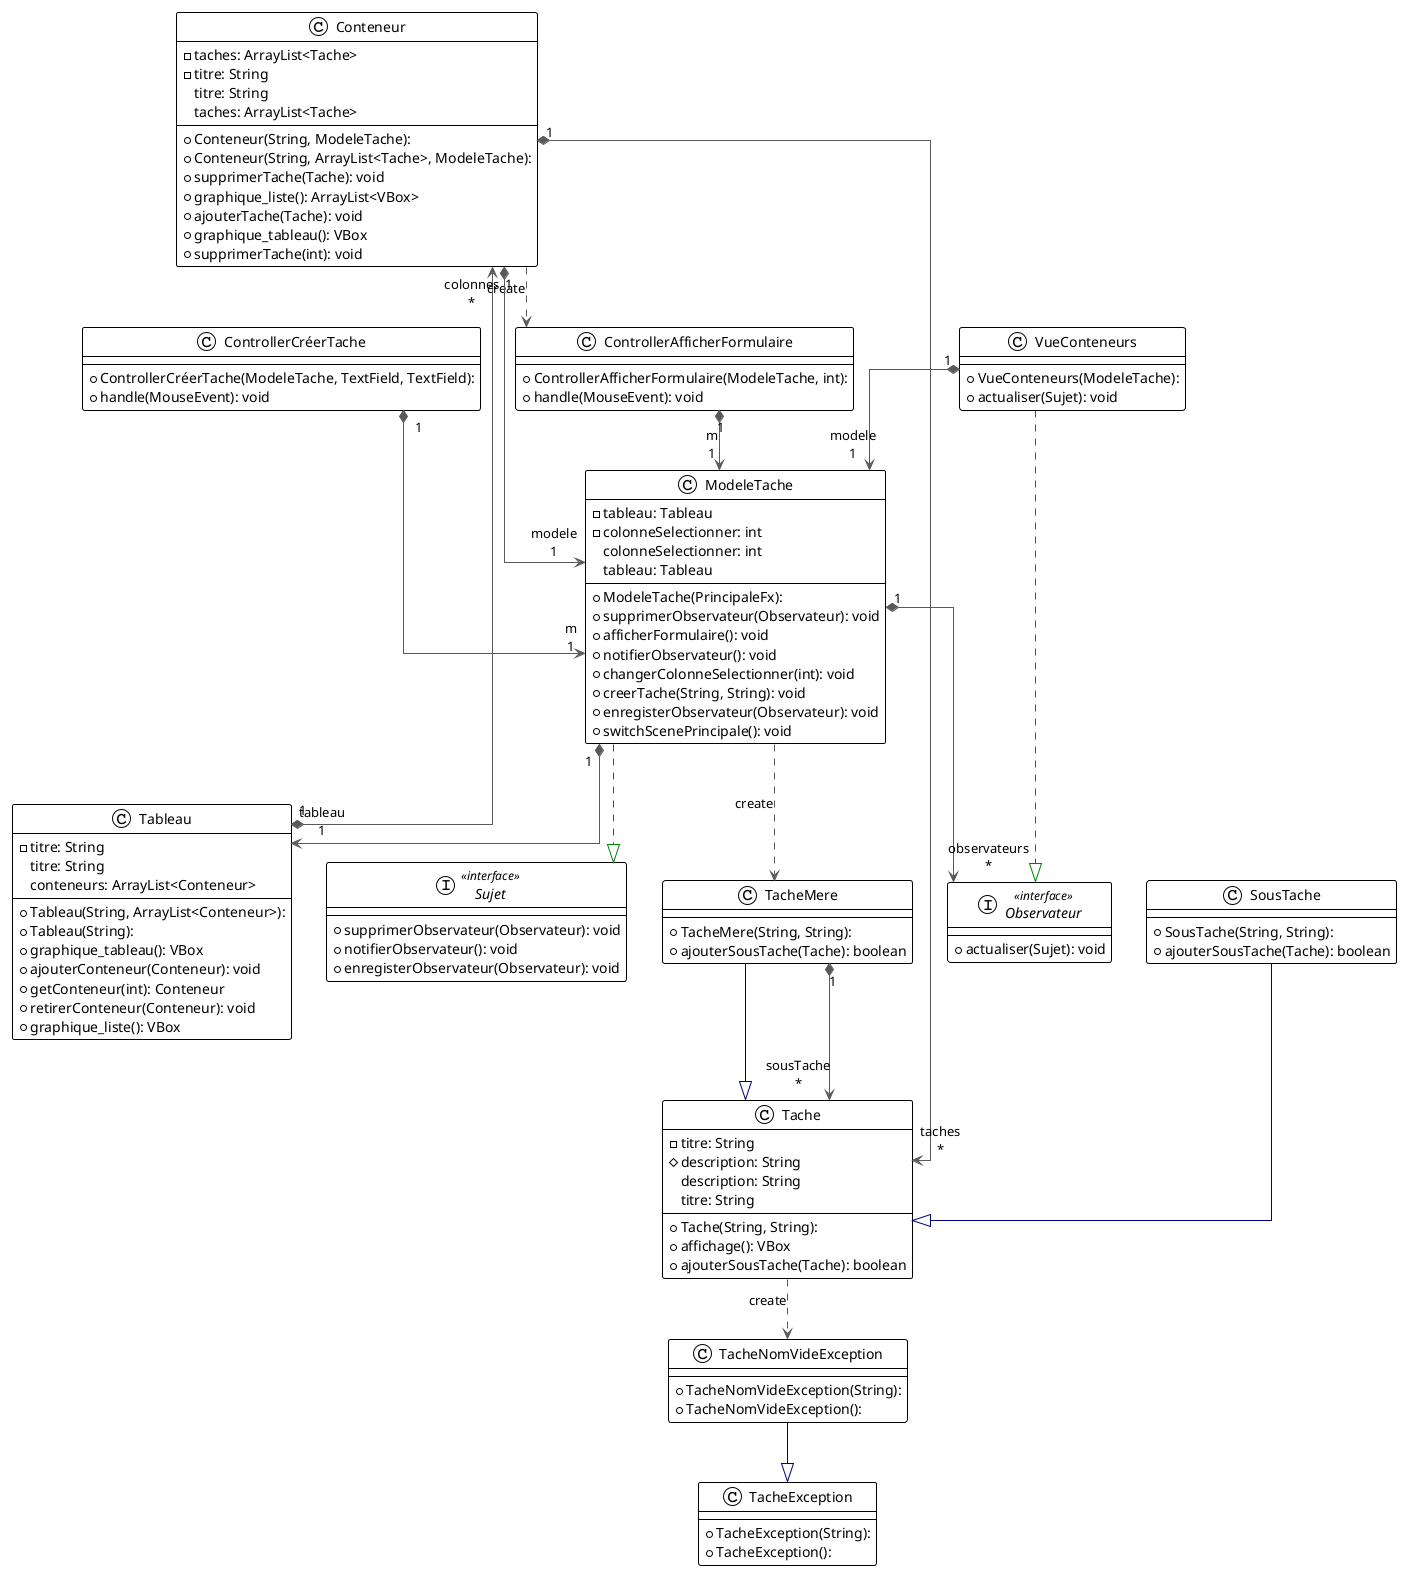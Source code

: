 @startuml

!theme plain
top to bottom direction
skinparam linetype ortho

class Conteneur {
  + Conteneur(String, ModeleTache): 
  + Conteneur(String, ArrayList<Tache>, ModeleTache): 
  - taches: ArrayList<Tache>
  - titre: String
  + supprimerTache(Tache): void
  + graphique_liste(): ArrayList<VBox>
  + ajouterTache(Tache): void
  + graphique_tableau(): VBox
  + supprimerTache(int): void
   titre: String
   taches: ArrayList<Tache>
}
class ControllerAfficherFormulaire {
  + ControllerAfficherFormulaire(ModeleTache, int): 
  + handle(MouseEvent): void
}
class ControllerCréerTache {
  + ControllerCréerTache(ModeleTache, TextField, TextField): 
  + handle(MouseEvent): void
}
class ModeleTache {
  + ModeleTache(PrincipaleFx): 
  - tableau: Tableau
  - colonneSelectionner: int
  + supprimerObservateur(Observateur): void
  + afficherFormulaire(): void
  + notifierObservateur(): void
  + changerColonneSelectionner(int): void
  + creerTache(String, String): void
  + enregisterObservateur(Observateur): void
  + switchScenePrincipale(): void
   colonneSelectionner: int
   tableau: Tableau
}
interface Observateur << interface >> {
  + actualiser(Sujet): void
}
class SousTache {
  + SousTache(String, String): 
  + ajouterSousTache(Tache): boolean
}
interface Sujet << interface >> {
  + supprimerObservateur(Observateur): void
  + notifierObservateur(): void
  + enregisterObservateur(Observateur): void
}
class Tableau {
  + Tableau(String, ArrayList<Conteneur>): 
  + Tableau(String): 
  - titre: String
  + graphique_tableau(): VBox
  + ajouterConteneur(Conteneur): void
  + getConteneur(int): Conteneur
  + retirerConteneur(Conteneur): void
  + graphique_liste(): VBox
   titre: String
   conteneurs: ArrayList<Conteneur>
}
class Tache {
  + Tache(String, String): 
  - titre: String
  # description: String
  + affichage(): VBox
  + ajouterSousTache(Tache): boolean
   description: String
   titre: String
}
class TacheException {
  + TacheException(String): 
  + TacheException(): 
}
class TacheMere {
  + TacheMere(String, String): 
  + ajouterSousTache(Tache): boolean
}
class TacheNomVideException {
  + TacheNomVideException(String): 
  + TacheNomVideException(): 
}
class VueConteneurs {
  + VueConteneurs(ModeleTache): 
  + actualiser(Sujet): void
}

Conteneur                     -[#595959,dashed]->  ControllerAfficherFormulaire : "«create»"
Conteneur                    "1" *-[#595959,plain]-> "modele\n1" ModeleTache                  
Conteneur                    "1" *-[#595959,plain]-> "taches\n*" Tache                        
ControllerAfficherFormulaire "1" *-[#595959,plain]-> "m\n1" ModeleTache                  
ControllerCréerTache         "1" *-[#595959,plain]-> "m\n1" ModeleTache                  
ModeleTache                  "1" *-[#595959,plain]-> "observateurs\n*" Observateur                  
ModeleTache                   -[#008200,dashed]-^  Sujet                        
ModeleTache                  "1" *-[#595959,plain]-> "tableau\n1" Tableau                      
ModeleTache                   -[#595959,dashed]->  TacheMere                    : "«create»"
SousTache                     -[#000082,plain]-^  Tache                        
Tableau                      "1" *-[#595959,plain]-> "colonnes\n*" Conteneur                    
Tache                         -[#595959,dashed]->  TacheNomVideException        : "«create»"
TacheMere                     -[#000082,plain]-^  Tache                        
TacheMere                    "1" *-[#595959,plain]-> "sousTache\n*" Tache                        
TacheNomVideException         -[#000082,plain]-^  TacheException               
VueConteneurs                "1" *-[#595959,plain]-> "modele\n1" ModeleTache                  
VueConteneurs                 -[#008200,dashed]-^  Observateur                  
@enduml
